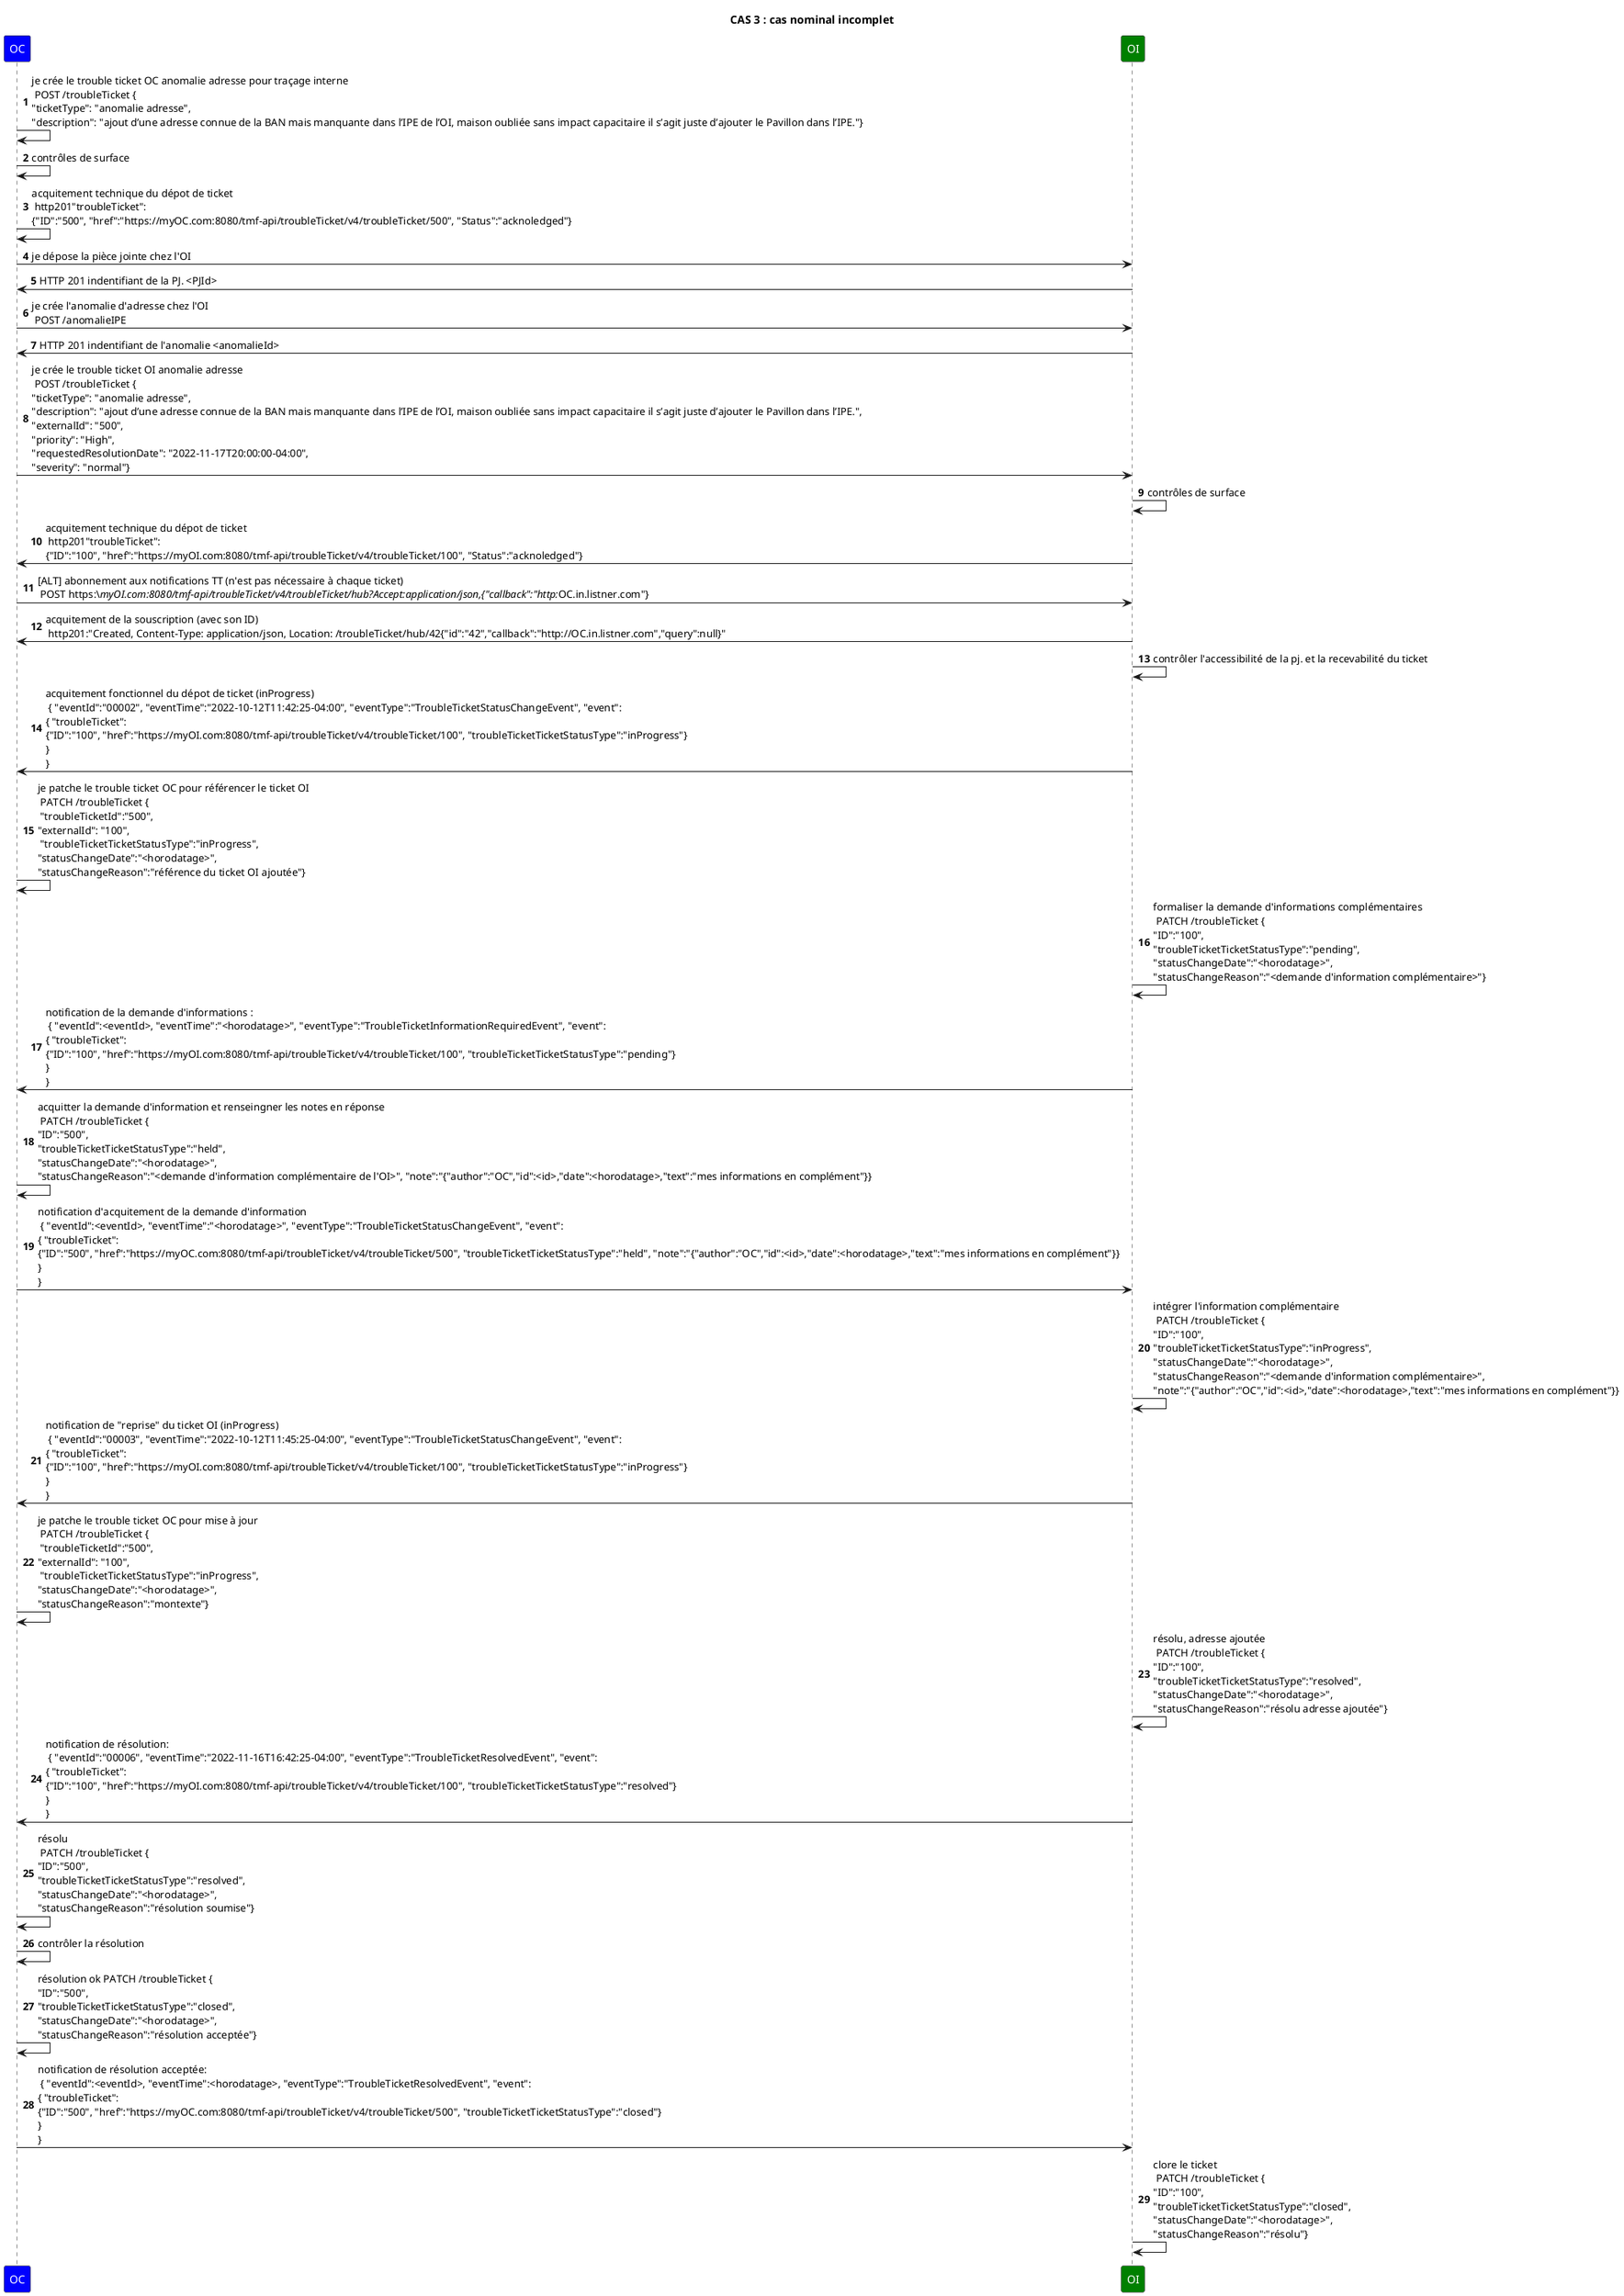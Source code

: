 @startuml

skinparam ParticipantFontColor automatic

title: CAS 3 : cas nominal incomplet
autonumber

participant OC #Blue
participant OI #Green


OC->OC: je crée le trouble ticket OC anomalie adresse pour traçage interne \n POST /troubleTicket {\n"ticketType": "anomalie adresse",\n"description": "ajout d’une adresse connue de la BAN mais manquante dans l’IPE de l’OI, maison oubliée sans impact capacitaire il s’agit juste d’ajouter le Pavillon dans l’IPE."}
OC->OC: contrôles de surface
OC->OC: acquitement technique du dépot de ticket \n http201"troubleTicket": \n{"ID":"500", "href":"https://myOC.com:8080/tmf-api/troubleTicket/v4/troubleTicket/500", "Status":"acknoledged"}

OC->OI: je dépose la pièce jointe chez l'OI
OI->OC: HTTP 201 indentifiant de la PJ. <PJId>
OC->OI: je crée l'anomalie d'adresse chez l'OI \n POST /anomalieIPE
OI->OC: HTTP 201 indentifiant de l'anomalie <anomalieId>


OC->OI: je crée le trouble ticket OI anomalie adresse \n POST /troubleTicket {\n"ticketType": "anomalie adresse",\n"description": "ajout d’une adresse connue de la BAN mais manquante dans l’IPE de l’OI, maison oubliée sans impact capacitaire il s’agit juste d’ajouter le Pavillon dans l’IPE.",\n"externalId": "500",\n"priority": "High",\n"requestedResolutionDate": "2022-11-17T20:00:00-04:00",\n"severity": "normal"}

OI->OI: contrôles de surface

OI->OC: acquitement technique du dépot de ticket \n http201"troubleTicket": \n{"ID":"100", "href":"https://myOI.com:8080/tmf-api/troubleTicket/v4/troubleTicket/100", "Status":"acknoledged"}


OC->OI: [ALT] abonnement aux notifications TT (n'est pas nécessaire à chaque ticket) \n POST https:\//myOI.com:8080/tmf-api/troubleTicket/v4/troubleTicket/hub?Accept:application/json,{"callback":"http://OC.in.listner.com"}

OI->OC: acquitement de la souscription (avec son ID) \n http201:"Created, Content-Type: application/json, Location: /troubleTicket/hub/42{"id":"42","callback":"http://OC.in.listner.com","query":null}"


OI->OI: contrôler l'accessibilité de la pj. et la recevabilité du ticket

OI->OC: acquitement fonctionnel du dépot de ticket (inProgress) \n { "eventId":"00002", "eventTime":"2022-10-12T11:42:25-04:00", "eventType":"TroubleTicketStatusChangeEvent", "event": \n{ "troubleTicket": \n{"ID":"100", "href":"https://myOI.com:8080/tmf-api/troubleTicket/v4/troubleTicket/100", "troubleTicketTicketStatusType":"inProgress"}\n} \n}

OC->OC: je patche le trouble ticket OC pour référencer le ticket OI \n PATCH /troubleTicket {\n "troubleTicketId":"500",\n"externalId": "100",\n "troubleTicketTicketStatusType":"inProgress",\n"statusChangeDate":"<horodatage>",\n"statusChangeReason":"référence du ticket OI ajoutée"}

OI->OI: formaliser la demande d'informations complémentaires \n PATCH /troubleTicket {\n"ID":"100",\n"troubleTicketTicketStatusType":"pending",\n"statusChangeDate":"<horodatage>",\n"statusChangeReason":"<demande d'information complémentaire>"}
OI->OC: notification de la demande d'informations : \n { "eventId":<eventId>, "eventTime":"<horodatage>", "eventType":"TroubleTicketInformationRequiredEvent", "event": \n{ "troubleTicket": \n{"ID":"100", "href":"https://myOI.com:8080/tmf-api/troubleTicket/v4/troubleTicket/100", "troubleTicketTicketStatusType":"pending"}\n} \n}

OC->OC: acquitter la demande d'information et renseingner les notes en réponse \n PATCH /troubleTicket {\n"ID":"500",\n"troubleTicketTicketStatusType":"held",\n"statusChangeDate":"<horodatage>",\n"statusChangeReason":"<demande d'information complémentaire de l'OI>", "note":"{"author":"OC","id":<id>,"date":<horodatage>,"text":"mes informations en complément"}}
OC->OI: notification d'acquitement de la demande d'information \n { "eventId":<eventId>, "eventTime":"<horodatage>", "eventType":"TroubleTicketStatusChangeEvent", "event": \n{ "troubleTicket": \n{"ID":"500", "href":"https://myOC.com:8080/tmf-api/troubleTicket/v4/troubleTicket/500", "troubleTicketTicketStatusType":"held", "note":"{"author":"OC","id":<id>,"date":<horodatage>,"text":"mes informations en complément"}}\n} \n}

OI->OI: intégrer l'information complémentaire \n PATCH /troubleTicket {\n"ID":"100",\n"troubleTicketTicketStatusType":"inProgress",\n"statusChangeDate":"<horodatage>",\n"statusChangeReason":"<demande d'information complémentaire>", \n"note":"{"author":"OC","id":<id>,"date":<horodatage>,"text":"mes informations en complément"}}

OI->OC: notification de "reprise" du ticket OI (inProgress) \n { "eventId":"00003", "eventTime":"2022-10-12T11:45:25-04:00", "eventType":"TroubleTicketStatusChangeEvent", "event": \n{ "troubleTicket": \n{"ID":"100", "href":"https://myOI.com:8080/tmf-api/troubleTicket/v4/troubleTicket/100", "troubleTicketTicketStatusType":"inProgress"}\n} \n}

OC->OC: je patche le trouble ticket OC pour mise à jour \n PATCH /troubleTicket {\n "troubleTicketId":"500",\n"externalId": "100",\n "troubleTicketTicketStatusType":"inProgress",\n"statusChangeDate":"<horodatage>",\n"statusChangeReason":"montexte"}


OI->OI: résolu, adresse ajoutée \n PATCH /troubleTicket {\n"ID":"100",\n"troubleTicketTicketStatusType":"resolved",\n"statusChangeDate":"<horodatage>",\n"statusChangeReason":"résolu adresse ajoutée"}

OI->OC: notification de résolution: \n { "eventId":"00006", "eventTime":"2022-11-16T16:42:25-04:00", "eventType":"TroubleTicketResolvedEvent", "event": \n{ "troubleTicket": \n{"ID":"100", "href":"https://myOI.com:8080/tmf-api/troubleTicket/v4/troubleTicket/100", "troubleTicketTicketStatusType":"resolved"}\n} \n}


OC->OC: résolu \n PATCH /troubleTicket {\n"ID":"500",\n"troubleTicketTicketStatusType":"resolved",\n"statusChangeDate":"<horodatage>",\n"statusChangeReason":"résolution soumise"}
OC->OC: contrôler la résolution
OC->OC: résolution ok PATCH /troubleTicket {\n"ID":"500",\n"troubleTicketTicketStatusType":"closed",\n"statusChangeDate":"<horodatage>",\n"statusChangeReason":"résolution acceptée"}
OC->OI: notification de résolution acceptée: \n { "eventId":<eventId>, "eventTime":<horodatage>, "eventType":"TroubleTicketResolvedEvent", "event": \n{ "troubleTicket": \n{"ID":"500", "href":"https://myOC.com:8080/tmf-api/troubleTicket/v4/troubleTicket/500", "troubleTicketTicketStatusType":"closed"}\n} \n}



OI->OI: clore le ticket \n PATCH /troubleTicket {\n"ID":"100",\n"troubleTicketTicketStatusType":"closed",\n"statusChangeDate":"<horodatage>",\n"statusChangeReason":"résolu"}


@enduml





